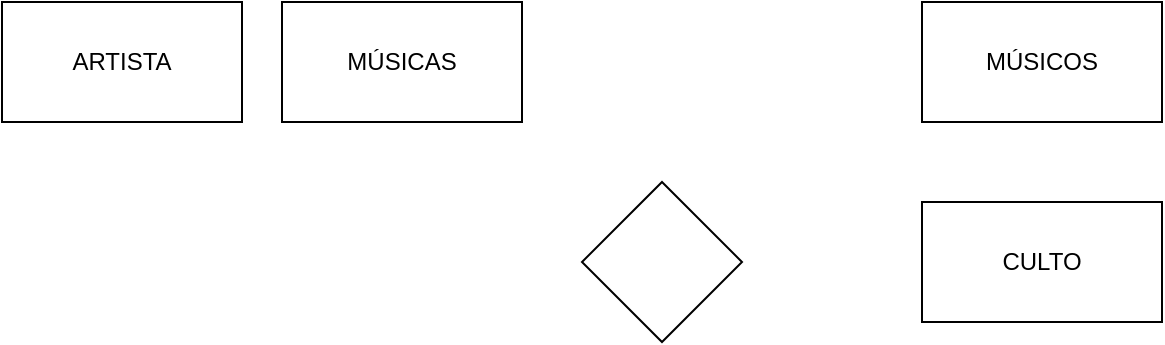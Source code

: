 <mxfile version="26.0.16">
  <diagram name="Página-1" id="5vH7gjnpK38CFrfJnVCy">
    <mxGraphModel dx="792" dy="745" grid="1" gridSize="10" guides="1" tooltips="1" connect="1" arrows="1" fold="1" page="1" pageScale="1" pageWidth="827" pageHeight="1169" math="0" shadow="0">
      <root>
        <mxCell id="0" />
        <mxCell id="1" parent="0" />
        <mxCell id="RL7DwfR_LRop4ybQXWRN-1" value="MÚSICAS" style="rounded=0;whiteSpace=wrap;html=1;" vertex="1" parent="1">
          <mxGeometry x="200" y="50" width="120" height="60" as="geometry" />
        </mxCell>
        <mxCell id="RL7DwfR_LRop4ybQXWRN-2" value="MÚSICOS" style="rounded=0;whiteSpace=wrap;html=1;" vertex="1" parent="1">
          <mxGeometry x="520" y="50" width="120" height="60" as="geometry" />
        </mxCell>
        <mxCell id="RL7DwfR_LRop4ybQXWRN-3" value="" style="rhombus;whiteSpace=wrap;html=1;" vertex="1" parent="1">
          <mxGeometry x="350" y="140" width="80" height="80" as="geometry" />
        </mxCell>
        <mxCell id="RL7DwfR_LRop4ybQXWRN-4" value="CULTO" style="rounded=0;whiteSpace=wrap;html=1;" vertex="1" parent="1">
          <mxGeometry x="520" y="150" width="120" height="60" as="geometry" />
        </mxCell>
        <mxCell id="RL7DwfR_LRop4ybQXWRN-5" value="ARTISTA" style="rounded=0;whiteSpace=wrap;html=1;" vertex="1" parent="1">
          <mxGeometry x="60" y="50" width="120" height="60" as="geometry" />
        </mxCell>
      </root>
    </mxGraphModel>
  </diagram>
</mxfile>
